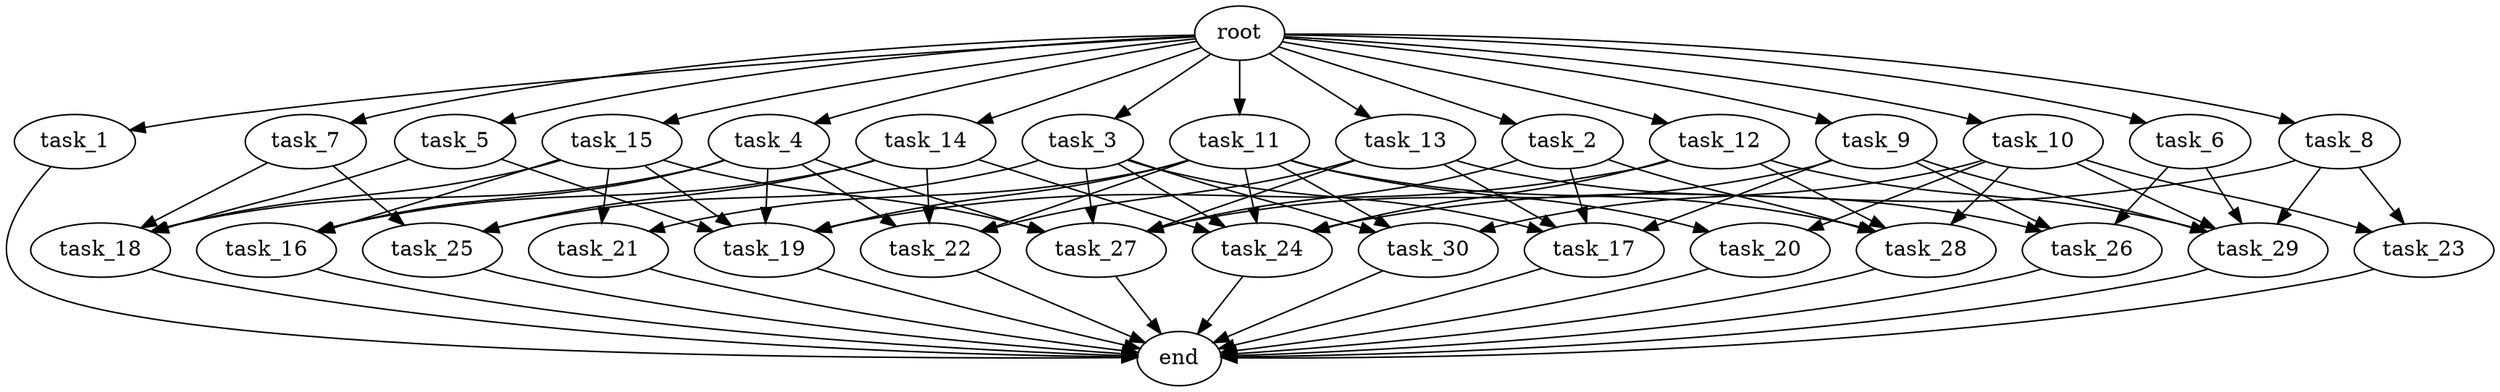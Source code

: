 digraph G {
  root [size="0.000000e+00"];
  task_1 [size="4.375071e+09"];
  task_2 [size="2.521861e+09"];
  task_3 [size="4.333501e+09"];
  task_4 [size="1.586892e+09"];
  task_5 [size="7.814149e+09"];
  task_6 [size="8.337067e+09"];
  task_7 [size="7.483495e+09"];
  task_8 [size="5.243296e+09"];
  task_9 [size="2.039195e+09"];
  task_10 [size="1.105054e+09"];
  task_11 [size="2.872812e+09"];
  task_12 [size="2.835178e+09"];
  task_13 [size="1.771424e+09"];
  task_14 [size="7.690767e+09"];
  task_15 [size="4.732866e+09"];
  task_16 [size="7.626571e+09"];
  task_17 [size="6.538850e+08"];
  task_18 [size="4.544836e+09"];
  task_19 [size="3.032654e+09"];
  task_20 [size="2.243933e+09"];
  task_21 [size="2.010039e+09"];
  task_22 [size="8.638614e+09"];
  task_23 [size="8.394840e+09"];
  task_24 [size="9.635118e+09"];
  task_25 [size="2.697125e+09"];
  task_26 [size="4.804023e+09"];
  task_27 [size="4.381855e+09"];
  task_28 [size="1.335734e+09"];
  task_29 [size="7.810297e+09"];
  task_30 [size="6.452558e+09"];
  end [size="0.000000e+00"];

  root -> task_1 [size="1.000000e-12"];
  root -> task_2 [size="1.000000e-12"];
  root -> task_3 [size="1.000000e-12"];
  root -> task_4 [size="1.000000e-12"];
  root -> task_5 [size="1.000000e-12"];
  root -> task_6 [size="1.000000e-12"];
  root -> task_7 [size="1.000000e-12"];
  root -> task_8 [size="1.000000e-12"];
  root -> task_9 [size="1.000000e-12"];
  root -> task_10 [size="1.000000e-12"];
  root -> task_11 [size="1.000000e-12"];
  root -> task_12 [size="1.000000e-12"];
  root -> task_13 [size="1.000000e-12"];
  root -> task_14 [size="1.000000e-12"];
  root -> task_15 [size="1.000000e-12"];
  task_1 -> end [size="1.000000e-12"];
  task_2 -> task_17 [size="1.634713e+07"];
  task_2 -> task_27 [size="7.303091e+07"];
  task_2 -> task_28 [size="3.339335e+07"];
  task_3 -> task_17 [size="1.634713e+07"];
  task_3 -> task_24 [size="1.927024e+08"];
  task_3 -> task_25 [size="8.990418e+07"];
  task_3 -> task_27 [size="7.303091e+07"];
  task_3 -> task_30 [size="2.150853e+08"];
  task_4 -> task_16 [size="2.542190e+08"];
  task_4 -> task_18 [size="1.136209e+08"];
  task_4 -> task_19 [size="6.065307e+07"];
  task_4 -> task_22 [size="2.159654e+08"];
  task_4 -> task_27 [size="7.303091e+07"];
  task_5 -> task_18 [size="1.136209e+08"];
  task_5 -> task_19 [size="6.065307e+07"];
  task_6 -> task_26 [size="1.601341e+08"];
  task_6 -> task_29 [size="1.562059e+08"];
  task_7 -> task_18 [size="1.136209e+08"];
  task_7 -> task_25 [size="8.990418e+07"];
  task_8 -> task_23 [size="4.197420e+08"];
  task_8 -> task_24 [size="1.927024e+08"];
  task_8 -> task_29 [size="1.562059e+08"];
  task_9 -> task_17 [size="1.634713e+07"];
  task_9 -> task_26 [size="1.601341e+08"];
  task_9 -> task_27 [size="7.303091e+07"];
  task_9 -> task_29 [size="1.562059e+08"];
  task_10 -> task_20 [size="1.121967e+08"];
  task_10 -> task_23 [size="4.197420e+08"];
  task_10 -> task_28 [size="3.339335e+07"];
  task_10 -> task_29 [size="1.562059e+08"];
  task_10 -> task_30 [size="2.150853e+08"];
  task_11 -> task_19 [size="6.065307e+07"];
  task_11 -> task_20 [size="1.121967e+08"];
  task_11 -> task_21 [size="1.005020e+08"];
  task_11 -> task_22 [size="2.159654e+08"];
  task_11 -> task_24 [size="1.927024e+08"];
  task_11 -> task_28 [size="3.339335e+07"];
  task_11 -> task_30 [size="2.150853e+08"];
  task_12 -> task_19 [size="6.065307e+07"];
  task_12 -> task_24 [size="1.927024e+08"];
  task_12 -> task_28 [size="3.339335e+07"];
  task_12 -> task_29 [size="1.562059e+08"];
  task_13 -> task_17 [size="1.634713e+07"];
  task_13 -> task_22 [size="2.159654e+08"];
  task_13 -> task_26 [size="1.601341e+08"];
  task_13 -> task_27 [size="7.303091e+07"];
  task_14 -> task_16 [size="2.542190e+08"];
  task_14 -> task_22 [size="2.159654e+08"];
  task_14 -> task_24 [size="1.927024e+08"];
  task_14 -> task_25 [size="8.990418e+07"];
  task_15 -> task_16 [size="2.542190e+08"];
  task_15 -> task_18 [size="1.136209e+08"];
  task_15 -> task_19 [size="6.065307e+07"];
  task_15 -> task_21 [size="1.005020e+08"];
  task_15 -> task_27 [size="7.303091e+07"];
  task_16 -> end [size="1.000000e-12"];
  task_17 -> end [size="1.000000e-12"];
  task_18 -> end [size="1.000000e-12"];
  task_19 -> end [size="1.000000e-12"];
  task_20 -> end [size="1.000000e-12"];
  task_21 -> end [size="1.000000e-12"];
  task_22 -> end [size="1.000000e-12"];
  task_23 -> end [size="1.000000e-12"];
  task_24 -> end [size="1.000000e-12"];
  task_25 -> end [size="1.000000e-12"];
  task_26 -> end [size="1.000000e-12"];
  task_27 -> end [size="1.000000e-12"];
  task_28 -> end [size="1.000000e-12"];
  task_29 -> end [size="1.000000e-12"];
  task_30 -> end [size="1.000000e-12"];
}
